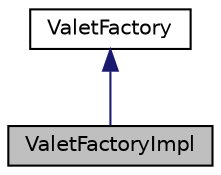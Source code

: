 digraph "ValetFactoryImpl"
{
 // LATEX_PDF_SIZE
  edge [fontname="Helvetica",fontsize="10",labelfontname="Helvetica",labelfontsize="10"];
  node [fontname="Helvetica",fontsize="10",shape=record];
  Node1 [label="ValetFactoryImpl",height=0.2,width=0.4,color="black", fillcolor="grey75", style="filled", fontcolor="black",tooltip="Implementation of the ValetFactory interface."];
  Node2 -> Node1 [dir="back",color="midnightblue",fontsize="10",style="solid",fontname="Helvetica"];
  Node2 [label="ValetFactory",height=0.2,width=0.4,color="black", fillcolor="white", style="filled",URL="$classValetFactory.html",tooltip=" "];
}
